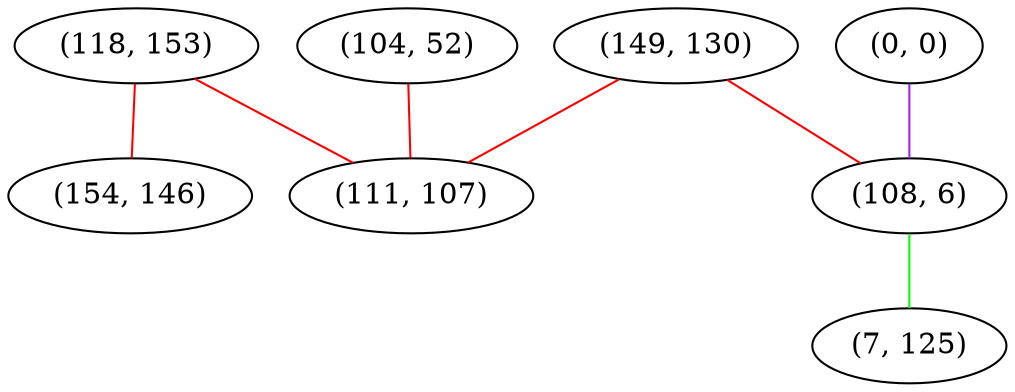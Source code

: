 graph "" {
"(118, 153)";
"(0, 0)";
"(149, 130)";
"(108, 6)";
"(104, 52)";
"(111, 107)";
"(7, 125)";
"(154, 146)";
"(118, 153)" -- "(111, 107)"  [color=red, key=0, weight=1];
"(118, 153)" -- "(154, 146)"  [color=red, key=0, weight=1];
"(0, 0)" -- "(108, 6)"  [color=purple, key=0, weight=4];
"(149, 130)" -- "(111, 107)"  [color=red, key=0, weight=1];
"(149, 130)" -- "(108, 6)"  [color=red, key=0, weight=1];
"(108, 6)" -- "(7, 125)"  [color=green, key=0, weight=2];
"(104, 52)" -- "(111, 107)"  [color=red, key=0, weight=1];
}
